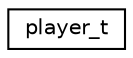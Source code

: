 digraph "Graphical Class Hierarchy"
{
  edge [fontname="Helvetica",fontsize="10",labelfontname="Helvetica",labelfontsize="10"];
  node [fontname="Helvetica",fontsize="10",shape=record];
  rankdir="LR";
  Node0 [label="player_t",height=0.2,width=0.4,color="black", fillcolor="white", style="filled",URL="$structplayer__t.html"];
}
